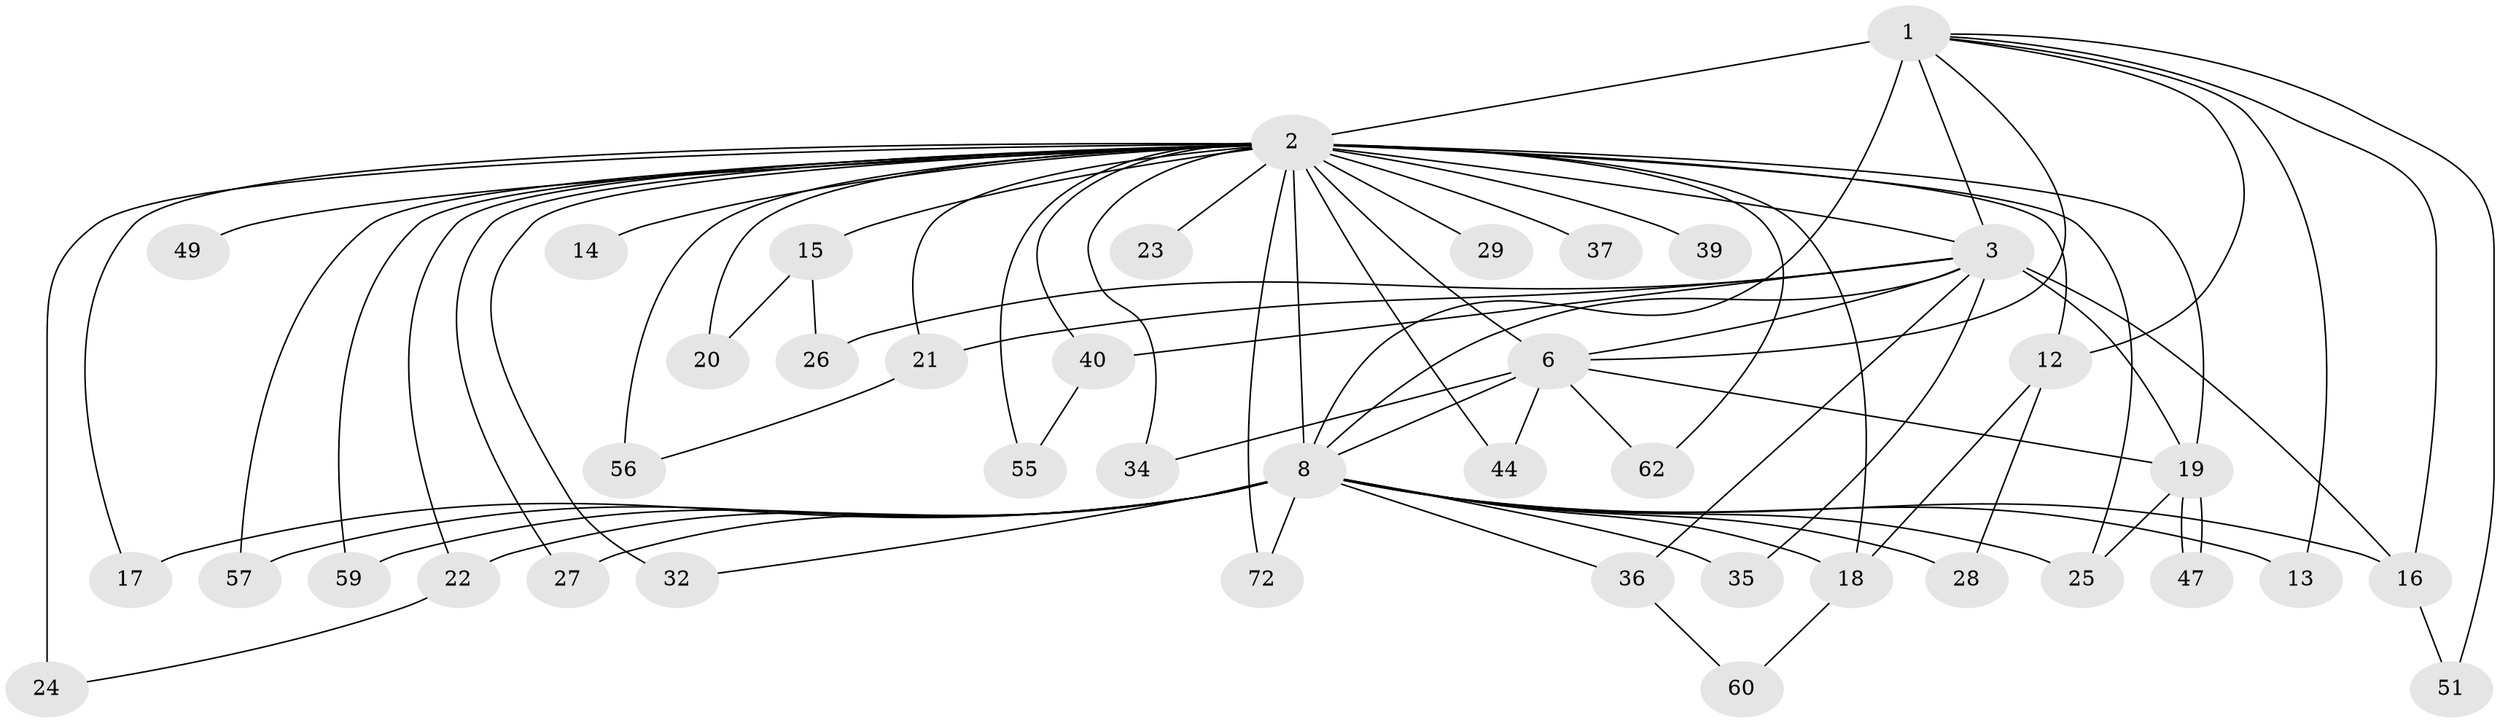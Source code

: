 // original degree distribution, {13: 0.012048192771084338, 20: 0.012048192771084338, 19: 0.012048192771084338, 21: 0.03614457831325301, 22: 0.012048192771084338, 17: 0.024096385542168676, 27: 0.012048192771084338, 2: 0.5421686746987951, 4: 0.04819277108433735, 3: 0.26506024096385544, 6: 0.024096385542168676}
// Generated by graph-tools (version 1.1) at 2025/17/03/04/25 18:17:18]
// undirected, 41 vertices, 79 edges
graph export_dot {
graph [start="1"]
  node [color=gray90,style=filled];
  1;
  2 [super="+9+67+75+11+4+50"];
  3 [super="+46+33"];
  6 [super="+61+43+48"];
  8 [super="+10+81+30"];
  12;
  13;
  14;
  15 [super="+31"];
  16;
  17;
  18 [super="+54"];
  19 [super="+71"];
  20;
  21;
  22;
  23;
  24;
  25;
  26;
  27;
  28;
  29;
  32 [super="+53"];
  34;
  35;
  36;
  37;
  39;
  40;
  44;
  47;
  49;
  51;
  55;
  56 [super="+78"];
  57;
  59;
  60;
  62;
  72;
  1 -- 2 [weight=5];
  1 -- 3;
  1 -- 6;
  1 -- 8 [weight=2];
  1 -- 12;
  1 -- 13;
  1 -- 16;
  1 -- 51;
  2 -- 3 [weight=7];
  2 -- 6 [weight=8];
  2 -- 8 [weight=15];
  2 -- 15 [weight=4];
  2 -- 23 [weight=2];
  2 -- 25;
  2 -- 27;
  2 -- 55;
  2 -- 72;
  2 -- 18 [weight=2];
  2 -- 21;
  2 -- 32 [weight=3];
  2 -- 56 [weight=2];
  2 -- 12;
  2 -- 14 [weight=2];
  2 -- 17;
  2 -- 19;
  2 -- 20;
  2 -- 22;
  2 -- 24 [weight=2];
  2 -- 29 [weight=2];
  2 -- 34;
  2 -- 37;
  2 -- 39;
  2 -- 40;
  2 -- 44;
  2 -- 49 [weight=2];
  2 -- 57;
  2 -- 59;
  2 -- 62 [weight=2];
  3 -- 6;
  3 -- 8 [weight=3];
  3 -- 19;
  3 -- 21;
  3 -- 26;
  3 -- 35;
  3 -- 36;
  3 -- 40;
  3 -- 16;
  6 -- 8 [weight=2];
  6 -- 34;
  6 -- 44;
  6 -- 62;
  6 -- 19 [weight=2];
  8 -- 13 [weight=2];
  8 -- 17;
  8 -- 25;
  8 -- 28;
  8 -- 72;
  8 -- 16;
  8 -- 22;
  8 -- 27;
  8 -- 32;
  8 -- 35;
  8 -- 36;
  8 -- 59;
  8 -- 57;
  8 -- 18;
  12 -- 18;
  12 -- 28;
  15 -- 20;
  15 -- 26;
  16 -- 51;
  18 -- 60;
  19 -- 47;
  19 -- 47;
  19 -- 25;
  21 -- 56;
  22 -- 24;
  36 -- 60;
  40 -- 55;
}
